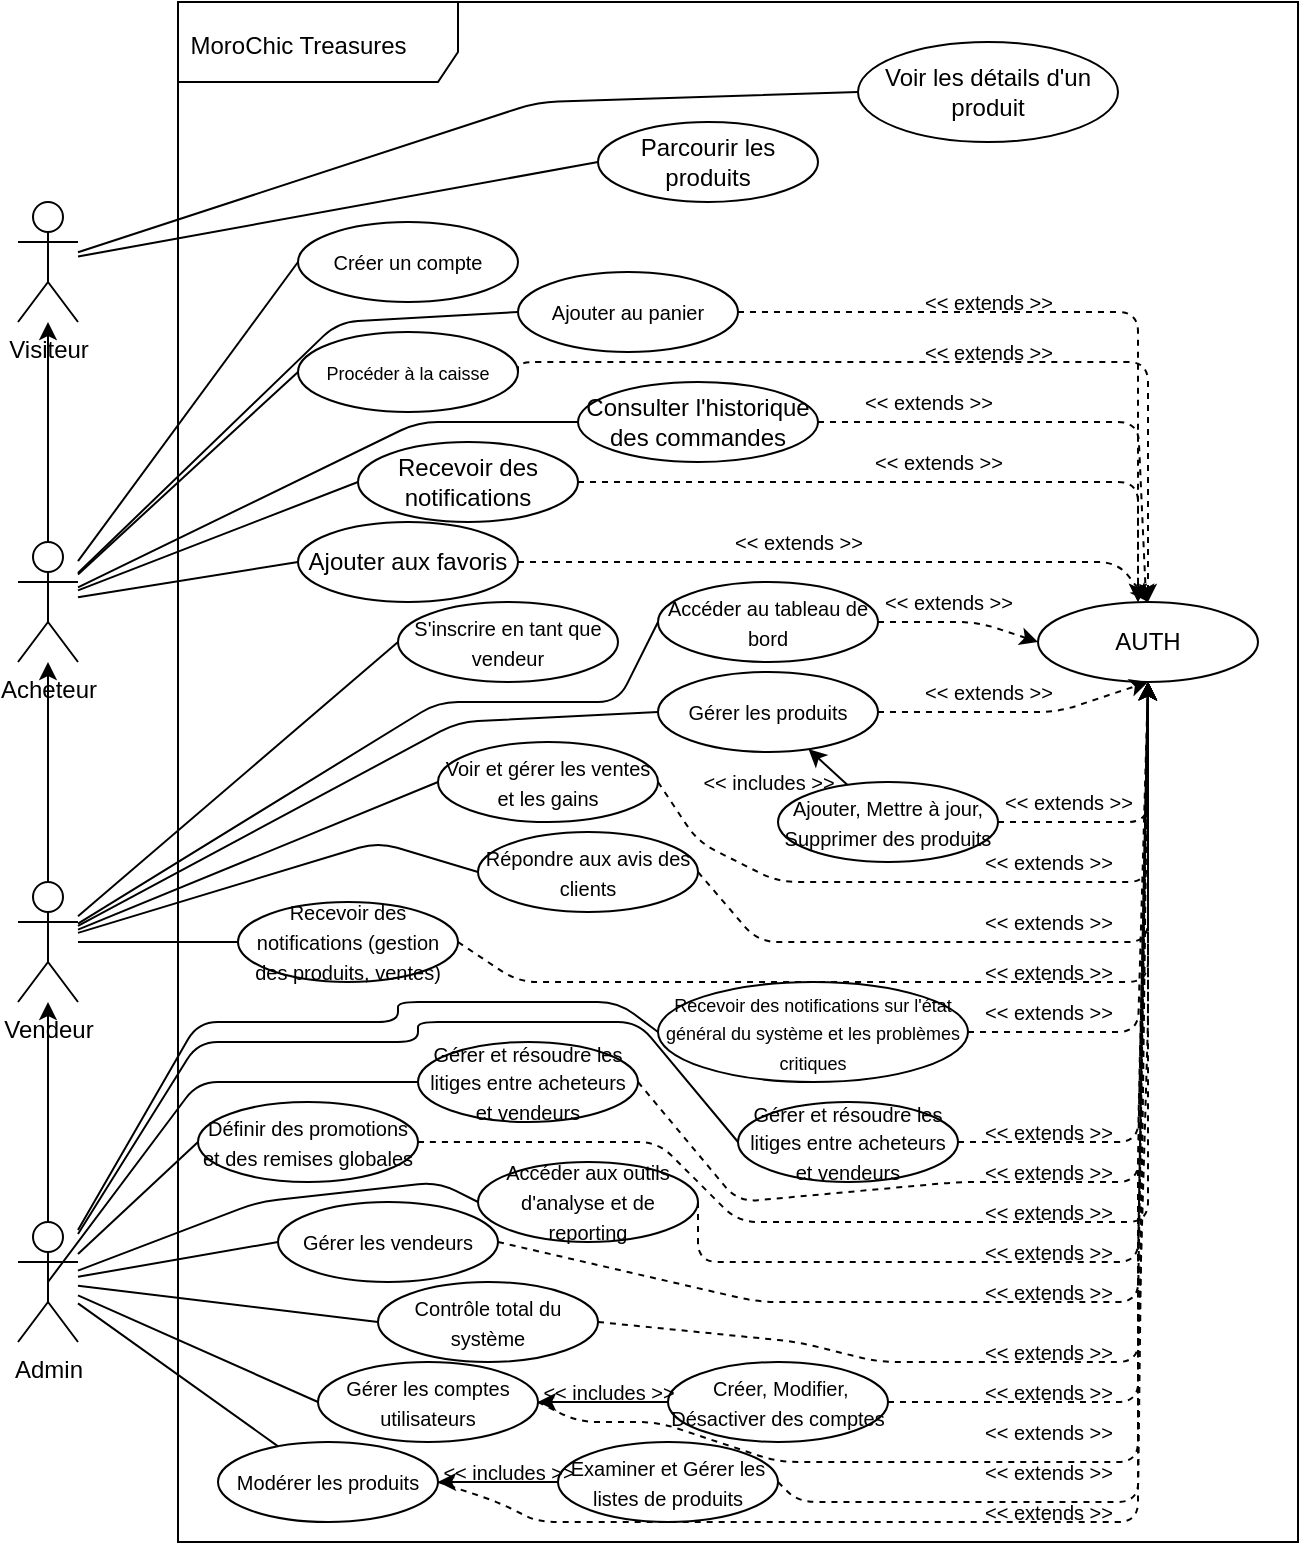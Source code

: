 <mxfile>
    <diagram id="_I8FDzfbOIK4ToeKMYd3" name="Page-1">
        <mxGraphModel dx="498" dy="407" grid="1" gridSize="10" guides="0" tooltips="1" connect="1" arrows="0" fold="1" page="0" pageScale="1" pageWidth="1000" pageHeight="700" math="0" shadow="0">
            <root>
                <mxCell id="0"/>
                <mxCell id="1" parent="0"/>
                <mxCell id="170" value="&lt;span style=&quot;&quot;&gt;MoroChic Treasures&amp;nbsp;&lt;/span&gt;&lt;span style=&quot;font-weight: 700; font-family: Arial, Helvetica, sans-serif; font-size: 1.34em; text-align: start;&quot;&gt;&lt;font color=&quot;#ffffff&quot;&gt;™&lt;/font&gt;&lt;/span&gt;" style="shape=umlFrame;whiteSpace=wrap;html=1;width=140;height=40;movable=0;resizable=0;rotatable=0;deletable=0;editable=0;connectable=0;" vertex="1" parent="1">
                    <mxGeometry x="200" y="30" width="560" height="770" as="geometry"/>
                </mxCell>
                <mxCell id="3" value="Visiteur" style="shape=umlActor;verticalLabelPosition=bottom;verticalAlign=top;html=1;outlineConnect=0;fillColor=none;" parent="1" vertex="1">
                    <mxGeometry x="120" y="130" width="30" height="60" as="geometry"/>
                </mxCell>
                <mxCell id="10" value="" style="edgeStyle=none;html=1;" parent="1" source="4" target="3" edge="1">
                    <mxGeometry relative="1" as="geometry"/>
                </mxCell>
                <mxCell id="4" value="Acheteur" style="shape=umlActor;verticalLabelPosition=bottom;verticalAlign=top;html=1;outlineConnect=0;fillColor=none;" parent="1" vertex="1">
                    <mxGeometry x="120" y="300" width="30" height="60" as="geometry"/>
                </mxCell>
                <mxCell id="8" value="" style="edgeStyle=none;html=1;" parent="1" source="5" target="4" edge="1">
                    <mxGeometry relative="1" as="geometry"/>
                </mxCell>
                <mxCell id="5" value="Vendeur" style="shape=umlActor;verticalLabelPosition=bottom;verticalAlign=top;html=1;outlineConnect=0;fillColor=none;" parent="1" vertex="1">
                    <mxGeometry x="120" y="470" width="30" height="60" as="geometry"/>
                </mxCell>
                <mxCell id="9" value="" style="edgeStyle=none;html=1;" parent="1" source="6" target="5" edge="1">
                    <mxGeometry relative="1" as="geometry"/>
                </mxCell>
                <mxCell id="6" value="Admin" style="shape=umlActor;verticalLabelPosition=bottom;verticalAlign=top;html=1;outlineConnect=0;fillColor=none;" parent="1" vertex="1">
                    <mxGeometry x="120" y="640" width="30" height="60" as="geometry"/>
                </mxCell>
                <mxCell id="15" value="AUTH" style="ellipse;whiteSpace=wrap;html=1;labelBackgroundColor=none;fontColor=#000000;fillColor=default;" parent="1" vertex="1">
                    <mxGeometry x="630" y="330" width="110" height="40" as="geometry"/>
                </mxCell>
                <mxCell id="20" value="Parcourir les produits" style="ellipse;whiteSpace=wrap;html=1;labelBackgroundColor=none;fontColor=#000000;fillColor=default;" parent="1" vertex="1">
                    <mxGeometry x="410" y="90" width="110" height="40" as="geometry"/>
                </mxCell>
                <mxCell id="22" value="" style="endArrow=none;html=1;fontSize=11;fontColor=#FFFFFF;entryX=0;entryY=0.5;entryDx=0;entryDy=0;" parent="1" source="3" target="20" edge="1">
                    <mxGeometry width="50" height="50" relative="1" as="geometry">
                        <mxPoint x="170" y="106.8" as="sourcePoint"/>
                        <mxPoint x="280" y="120" as="targetPoint"/>
                    </mxGeometry>
                </mxCell>
                <mxCell id="26" style="edgeStyle=orthogonalEdgeStyle;html=1;exitX=1;exitY=0.5;exitDx=0;exitDy=0;fontSize=10;fontColor=#FFFFFF;dashed=1;entryX=0.5;entryY=0;entryDx=0;entryDy=0;" parent="1" source="23" target="15" edge="1">
                    <mxGeometry relative="1" as="geometry">
                        <Array as="points">
                            <mxPoint x="685" y="210"/>
                        </Array>
                    </mxGeometry>
                </mxCell>
                <mxCell id="23" value="&lt;span style=&quot;line-height: 107%; font-family: Calibri, sans-serif;&quot; lang=&quot;FR&quot;&gt;&lt;font style=&quot;font-size: 9px;&quot;&gt;Procéder à la caisse&lt;/font&gt;&lt;/span&gt;" style="ellipse;whiteSpace=wrap;html=1;labelBackgroundColor=none;fontColor=#000000;fillColor=default;" parent="1" vertex="1">
                    <mxGeometry x="260" y="195" width="110" height="40" as="geometry"/>
                </mxCell>
                <mxCell id="24" value="" style="endArrow=none;html=1;fontSize=11;fontColor=#FFFFFF;entryX=0;entryY=0.5;entryDx=0;entryDy=0;" parent="1" source="4" target="23" edge="1">
                    <mxGeometry width="50" height="50" relative="1" as="geometry">
                        <mxPoint x="170" y="108.889" as="sourcePoint"/>
                        <mxPoint x="290" y="140" as="targetPoint"/>
                    </mxGeometry>
                </mxCell>
                <mxCell id="28" value="&amp;lt;&amp;lt; extends &amp;gt;&amp;gt;" style="text;html=1;align=center;verticalAlign=middle;resizable=0;points=[];autosize=1;strokeColor=none;fillColor=none;fontSize=10;fontColor=#000000;" parent="1" vertex="1">
                    <mxGeometry x="560" y="190" width="90" height="30" as="geometry"/>
                </mxCell>
                <mxCell id="38" style="edgeStyle=none;html=1;exitX=1;exitY=0.5;exitDx=0;exitDy=0;fontSize=12;dashed=1;" parent="1" source="29" edge="1">
                    <mxGeometry relative="1" as="geometry">
                        <mxPoint x="680" y="330" as="targetPoint"/>
                        <Array as="points">
                            <mxPoint x="680" y="270"/>
                        </Array>
                    </mxGeometry>
                </mxCell>
                <mxCell id="29" value="&lt;font face=&quot;Calibri, sans-serif&quot;&gt;Recevoir des notifications&lt;/font&gt;" style="ellipse;whiteSpace=wrap;html=1;labelBackgroundColor=none;fontColor=#000000;fillColor=default;" parent="1" vertex="1">
                    <mxGeometry x="290" y="250" width="110" height="40" as="geometry"/>
                </mxCell>
                <mxCell id="30" value="" style="endArrow=none;html=1;fontSize=11;fontColor=#FFFFFF;entryX=0;entryY=0.5;entryDx=0;entryDy=0;" parent="1" source="4" target="29" edge="1">
                    <mxGeometry width="50" height="50" relative="1" as="geometry">
                        <mxPoint x="170" y="312.778" as="sourcePoint"/>
                        <mxPoint x="300" y="195" as="targetPoint"/>
                    </mxGeometry>
                </mxCell>
                <mxCell id="31" value="Voir les détails d'un produit" style="ellipse;whiteSpace=wrap;html=1;labelBackgroundColor=none;fontColor=#000000;fillColor=default;" parent="1" vertex="1">
                    <mxGeometry x="540" y="50" width="130" height="50" as="geometry"/>
                </mxCell>
                <mxCell id="39" style="edgeStyle=none;html=1;exitX=1;exitY=0.5;exitDx=0;exitDy=0;entryX=0.5;entryY=0;entryDx=0;entryDy=0;dashed=1;fontSize=12;" parent="1" source="33" target="15" edge="1">
                    <mxGeometry relative="1" as="geometry">
                        <Array as="points">
                            <mxPoint x="670" y="310"/>
                        </Array>
                    </mxGeometry>
                </mxCell>
                <mxCell id="33" value="&lt;span style=&quot;line-height: 107%; font-family: Calibri, sans-serif;&quot; lang=&quot;FR&quot;&gt;&lt;font style=&quot;font-size: 12px;&quot;&gt;Ajouter aux favoris&lt;/font&gt;&lt;/span&gt;" style="ellipse;whiteSpace=wrap;html=1;labelBackgroundColor=none;fontColor=#000000;fillColor=default;" parent="1" vertex="1">
                    <mxGeometry x="260" y="290" width="110" height="40" as="geometry"/>
                </mxCell>
                <mxCell id="34" value="" style="endArrow=none;html=1;fontSize=11;fontColor=#FFFFFF;entryX=0;entryY=0.5;entryDx=0;entryDy=0;" parent="1" source="4" target="33" edge="1">
                    <mxGeometry width="50" height="50" relative="1" as="geometry">
                        <mxPoint x="170" y="273.889" as="sourcePoint"/>
                        <mxPoint x="290" y="265" as="targetPoint"/>
                    </mxGeometry>
                </mxCell>
                <mxCell id="37" style="edgeStyle=none;html=1;exitX=1;exitY=0.5;exitDx=0;exitDy=0;fontSize=12;dashed=1;" parent="1" source="35" target="15" edge="1">
                    <mxGeometry relative="1" as="geometry">
                        <Array as="points">
                            <mxPoint x="680" y="240"/>
                        </Array>
                    </mxGeometry>
                </mxCell>
                <mxCell id="35" value="&lt;font face=&quot;Calibri, sans-serif&quot;&gt;Consulter l'historique des commandes&lt;/font&gt;" style="ellipse;whiteSpace=wrap;html=1;labelBackgroundColor=none;fontColor=#000000;fillColor=default;" parent="1" vertex="1">
                    <mxGeometry x="400" y="220" width="120" height="40" as="geometry"/>
                </mxCell>
                <mxCell id="36" value="" style="endArrow=none;html=1;fontSize=11;fontColor=#FFFFFF;entryX=0;entryY=0.5;entryDx=0;entryDy=0;" parent="1" source="4" target="35" edge="1">
                    <mxGeometry width="50" height="50" relative="1" as="geometry">
                        <mxPoint x="170" y="273.469" as="sourcePoint"/>
                        <mxPoint x="400" y="250" as="targetPoint"/>
                        <Array as="points">
                            <mxPoint x="320" y="240"/>
                        </Array>
                    </mxGeometry>
                </mxCell>
                <mxCell id="40" value="&amp;lt;&amp;lt; extends &amp;gt;&amp;gt;" style="text;html=1;align=center;verticalAlign=middle;resizable=0;points=[];autosize=1;strokeColor=none;fillColor=none;fontSize=10;fontColor=#000000;" parent="1" vertex="1">
                    <mxGeometry x="530" y="215" width="90" height="30" as="geometry"/>
                </mxCell>
                <mxCell id="41" value="&amp;lt;&amp;lt; extends &amp;gt;&amp;gt;" style="text;html=1;align=center;verticalAlign=middle;resizable=0;points=[];autosize=1;strokeColor=none;fillColor=none;fontSize=10;fontColor=#000000;" parent="1" vertex="1">
                    <mxGeometry x="535" y="245" width="90" height="30" as="geometry"/>
                </mxCell>
                <mxCell id="42" value="&amp;lt;&amp;lt; extends &amp;gt;&amp;gt;" style="text;html=1;align=center;verticalAlign=middle;resizable=0;points=[];autosize=1;strokeColor=none;fillColor=none;fontSize=10;fontColor=#000000;" parent="1" vertex="1">
                    <mxGeometry x="465" y="285" width="90" height="30" as="geometry"/>
                </mxCell>
                <mxCell id="48" value="&lt;span style=&quot;font-size: 10px;&quot;&gt;Créer un compte&lt;/span&gt;" style="ellipse;whiteSpace=wrap;html=1;labelBackgroundColor=none;fontColor=#000000;fillColor=default;" parent="1" vertex="1">
                    <mxGeometry x="260" y="140" width="110" height="40" as="geometry"/>
                </mxCell>
                <mxCell id="49" value="" style="endArrow=none;html=1;fontSize=11;fontColor=#FFFFFF;entryX=0;entryY=0.5;entryDx=0;entryDy=0;" parent="1" source="4" target="48" edge="1">
                    <mxGeometry width="50" height="50" relative="1" as="geometry">
                        <mxPoint x="170" y="268.889" as="sourcePoint"/>
                        <mxPoint x="290" y="220" as="targetPoint"/>
                    </mxGeometry>
                </mxCell>
                <mxCell id="57" style="edgeStyle=none;html=1;exitX=1;exitY=0.5;exitDx=0;exitDy=0;dashed=1;fontSize=11;" parent="1" source="55" edge="1">
                    <mxGeometry relative="1" as="geometry">
                        <mxPoint x="680" y="330" as="targetPoint"/>
                        <Array as="points">
                            <mxPoint x="680" y="185"/>
                        </Array>
                    </mxGeometry>
                </mxCell>
                <mxCell id="55" value="&lt;span style=&quot;line-height: 107%; font-family: Calibri, sans-serif;&quot; lang=&quot;FR&quot;&gt;&lt;font style=&quot;font-size: 10px;&quot;&gt;Ajouter au panier&lt;/font&gt;&lt;/span&gt;" style="ellipse;whiteSpace=wrap;html=1;labelBackgroundColor=none;fontColor=#000000;fillColor=default;" parent="1" vertex="1">
                    <mxGeometry x="370" y="165" width="110" height="40" as="geometry"/>
                </mxCell>
                <mxCell id="56" value="" style="endArrow=none;html=1;fontSize=11;fontColor=#FFFFFF;entryX=0;entryY=0.5;entryDx=0;entryDy=0;" parent="1" source="4" target="55" edge="1">
                    <mxGeometry width="50" height="50" relative="1" as="geometry">
                        <mxPoint x="170" y="263.889" as="sourcePoint"/>
                        <mxPoint x="290" y="175" as="targetPoint"/>
                        <Array as="points">
                            <mxPoint x="280" y="190"/>
                        </Array>
                    </mxGeometry>
                </mxCell>
                <mxCell id="58" value="&amp;lt;&amp;lt; extends &amp;gt;&amp;gt;" style="text;html=1;align=center;verticalAlign=middle;resizable=0;points=[];autosize=1;strokeColor=none;fillColor=none;fontSize=10;fontColor=#000000;" parent="1" vertex="1">
                    <mxGeometry x="560" y="165" width="90" height="30" as="geometry"/>
                </mxCell>
                <mxCell id="65" value="&lt;span style=&quot;line-height: 107%; font-family: Calibri, sans-serif;&quot; lang=&quot;FR&quot;&gt;&lt;font style=&quot;font-size: 10px;&quot;&gt;S'inscrire en tant que vendeur&lt;/font&gt;&lt;/span&gt;" style="ellipse;whiteSpace=wrap;html=1;labelBackgroundColor=none;fontColor=#000000;fillColor=default;" parent="1" vertex="1">
                    <mxGeometry x="310" y="330" width="110" height="40" as="geometry"/>
                </mxCell>
                <mxCell id="66" value="" style="endArrow=none;html=1;fontSize=11;fontColor=#FFFFFF;entryX=0;entryY=0.5;entryDx=0;entryDy=0;" parent="1" source="5" target="65" edge="1">
                    <mxGeometry width="50" height="50" relative="1" as="geometry">
                        <mxPoint x="110" y="432.928" as="sourcePoint"/>
                        <mxPoint x="290" y="369.44" as="targetPoint"/>
                        <Array as="points"/>
                    </mxGeometry>
                </mxCell>
                <mxCell id="69" style="edgeStyle=none;html=1;exitX=1;exitY=0.5;exitDx=0;exitDy=0;entryX=0;entryY=0.5;entryDx=0;entryDy=0;dashed=1;fontSize=10;" parent="1" source="67" target="15" edge="1">
                    <mxGeometry relative="1" as="geometry">
                        <Array as="points">
                            <mxPoint x="600" y="340"/>
                        </Array>
                    </mxGeometry>
                </mxCell>
                <mxCell id="67" value="&lt;font face=&quot;Calibri, sans-serif&quot;&gt;&lt;span style=&quot;font-size: 10px;&quot;&gt;Accéder au tableau de bord&lt;/span&gt;&lt;/font&gt;" style="ellipse;whiteSpace=wrap;html=1;labelBackgroundColor=none;fontColor=#000000;fillColor=default;" parent="1" vertex="1">
                    <mxGeometry x="440" y="320" width="110" height="40" as="geometry"/>
                </mxCell>
                <mxCell id="68" value="" style="endArrow=none;html=1;fontSize=11;fontColor=#FFFFFF;entryX=0;entryY=0.5;entryDx=0;entryDy=0;" parent="1" source="5" target="67" edge="1">
                    <mxGeometry width="50" height="50" relative="1" as="geometry">
                        <mxPoint x="150" y="482.72" as="sourcePoint"/>
                        <mxPoint x="280" y="420" as="targetPoint"/>
                        <Array as="points">
                            <mxPoint x="330" y="380"/>
                            <mxPoint x="420" y="380"/>
                        </Array>
                    </mxGeometry>
                </mxCell>
                <mxCell id="72" value="&amp;lt;&amp;lt; extends &amp;gt;&amp;gt;" style="text;html=1;align=center;verticalAlign=middle;resizable=0;points=[];autosize=1;strokeColor=none;fillColor=none;fontSize=10;fontColor=#000000;" parent="1" vertex="1">
                    <mxGeometry x="540" y="315" width="90" height="30" as="geometry"/>
                </mxCell>
                <mxCell id="78" style="edgeStyle=none;html=1;exitX=1;exitY=0.5;exitDx=0;exitDy=0;entryX=0.5;entryY=1;entryDx=0;entryDy=0;dashed=1;fontSize=10;" parent="1" source="76" target="15" edge="1">
                    <mxGeometry relative="1" as="geometry">
                        <Array as="points">
                            <mxPoint x="640" y="385"/>
                        </Array>
                    </mxGeometry>
                </mxCell>
                <mxCell id="76" value="&lt;font face=&quot;Calibri, sans-serif&quot;&gt;&lt;span style=&quot;font-size: 10px;&quot;&gt;Gérer les produits&lt;/span&gt;&lt;/font&gt;" style="ellipse;whiteSpace=wrap;html=1;labelBackgroundColor=none;fontColor=#000000;fillColor=default;" parent="1" vertex="1">
                    <mxGeometry x="440" y="365" width="110" height="40" as="geometry"/>
                </mxCell>
                <mxCell id="77" value="" style="endArrow=none;html=1;fontSize=11;fontColor=#FFFFFF;entryX=0;entryY=0.5;entryDx=0;entryDy=0;" parent="1" source="5" target="76" edge="1">
                    <mxGeometry width="50" height="50" relative="1" as="geometry">
                        <mxPoint x="170" y="445" as="sourcePoint"/>
                        <mxPoint x="380" y="445" as="targetPoint"/>
                        <Array as="points">
                            <mxPoint x="340" y="390"/>
                        </Array>
                    </mxGeometry>
                </mxCell>
                <mxCell id="79" value="&amp;lt;&amp;lt; extends &amp;gt;&amp;gt;" style="text;html=1;align=center;verticalAlign=middle;resizable=0;points=[];autosize=1;strokeColor=none;fillColor=none;fontSize=10;fontColor=#000000;" parent="1" vertex="1">
                    <mxGeometry x="560" y="360" width="90" height="30" as="geometry"/>
                </mxCell>
                <mxCell id="96" style="edgeStyle=none;html=1;exitX=1;exitY=0.5;exitDx=0;exitDy=0;entryX=0.5;entryY=1;entryDx=0;entryDy=0;fontSize=10;dashed=1;" parent="1" source="80" target="15" edge="1">
                    <mxGeometry relative="1" as="geometry">
                        <Array as="points">
                            <mxPoint x="685" y="440"/>
                        </Array>
                    </mxGeometry>
                </mxCell>
                <mxCell id="101" style="edgeStyle=none;html=1;fontSize=10;" parent="1" source="80" target="76" edge="1">
                    <mxGeometry relative="1" as="geometry">
                        <Array as="points"/>
                    </mxGeometry>
                </mxCell>
                <mxCell id="80" value="&lt;font face=&quot;Calibri, sans-serif&quot;&gt;&lt;span style=&quot;font-size: 10px;&quot;&gt;Ajouter, Mettre à jour, Supprimer des produits&lt;/span&gt;&lt;/font&gt;" style="ellipse;whiteSpace=wrap;html=1;labelBackgroundColor=none;fontColor=#000000;fillColor=default;" parent="1" vertex="1">
                    <mxGeometry x="500" y="420" width="110" height="40" as="geometry"/>
                </mxCell>
                <mxCell id="83" value="&amp;lt;&amp;lt; extends &amp;gt;&amp;gt;" style="text;html=1;align=center;verticalAlign=middle;resizable=0;points=[];autosize=1;strokeColor=none;fillColor=none;fontSize=10;fontColor=#000000;" parent="1" vertex="1">
                    <mxGeometry x="600" y="415" width="90" height="30" as="geometry"/>
                </mxCell>
                <mxCell id="127" style="edgeStyle=none;html=1;exitX=1;exitY=0.5;exitDx=0;exitDy=0;entryX=0.5;entryY=1;entryDx=0;entryDy=0;fontSize=10;dashed=1;" parent="1" source="89" target="15" edge="1">
                    <mxGeometry relative="1" as="geometry">
                        <Array as="points">
                            <mxPoint x="510" y="700"/>
                            <mxPoint x="550" y="710"/>
                            <mxPoint x="680" y="710"/>
                            <mxPoint x="685" y="540"/>
                        </Array>
                    </mxGeometry>
                </mxCell>
                <mxCell id="89" value="&lt;span style=&quot;line-height: 107%; font-family: Calibri, sans-serif;&quot; lang=&quot;FR&quot;&gt;&lt;font style=&quot;font-size: 10px;&quot;&gt;Contrôle total du système&lt;/font&gt;&lt;/span&gt;" style="ellipse;whiteSpace=wrap;html=1;labelBackgroundColor=none;fontColor=#000000;fillColor=default;" parent="1" vertex="1">
                    <mxGeometry x="300" y="670" width="110" height="40" as="geometry"/>
                </mxCell>
                <mxCell id="90" value="" style="endArrow=none;html=1;fontSize=11;fontColor=#FFFFFF;entryX=0;entryY=0.5;entryDx=0;entryDy=0;" parent="1" source="6" target="89" edge="1">
                    <mxGeometry width="50" height="50" relative="1" as="geometry">
                        <mxPoint x="160" y="485.003" as="sourcePoint"/>
                        <mxPoint x="480" y="521.67" as="targetPoint"/>
                    </mxGeometry>
                </mxCell>
                <mxCell id="129" style="edgeStyle=none;html=1;exitX=1;exitY=0.5;exitDx=0;exitDy=0;entryX=0.5;entryY=1;entryDx=0;entryDy=0;dashed=1;fontSize=10;" parent="1" source="91" target="15" edge="1">
                    <mxGeometry relative="1" as="geometry">
                        <Array as="points">
                            <mxPoint x="400" y="740"/>
                            <mxPoint x="440" y="740"/>
                            <mxPoint x="500" y="760"/>
                            <mxPoint x="680" y="760"/>
                            <mxPoint x="680" y="610"/>
                        </Array>
                    </mxGeometry>
                </mxCell>
                <mxCell id="91" value="&lt;span style=&quot;line-height: 107%; font-family: Calibri, sans-serif;&quot; lang=&quot;FR&quot;&gt;&lt;font style=&quot;font-size: 10px;&quot;&gt;Gérer les comptes utilisateurs&lt;/font&gt;&lt;/span&gt;" style="ellipse;whiteSpace=wrap;html=1;labelBackgroundColor=none;fontColor=#000000;fillColor=default;" parent="1" vertex="1">
                    <mxGeometry x="270" y="710.0" width="110" height="40" as="geometry"/>
                </mxCell>
                <mxCell id="92" value="" style="endArrow=none;html=1;fontSize=11;fontColor=#FFFFFF;entryX=0;entryY=0.5;entryDx=0;entryDy=0;" parent="1" source="6" target="91" edge="1">
                    <mxGeometry width="50" height="50" relative="1" as="geometry">
                        <mxPoint x="90" y="640.111" as="sourcePoint"/>
                        <mxPoint x="410" y="561.67" as="targetPoint"/>
                    </mxGeometry>
                </mxCell>
                <mxCell id="94" value="" style="endArrow=none;html=1;fontSize=11;fontColor=#FFFFFF;entryX=0;entryY=0.5;entryDx=0;entryDy=0;" parent="1" source="3" target="31" edge="1">
                    <mxGeometry width="50" height="50" relative="1" as="geometry">
                        <mxPoint x="170" y="107.206" as="sourcePoint"/>
                        <mxPoint x="325" y="130" as="targetPoint"/>
                        <Array as="points">
                            <mxPoint x="380" y="80"/>
                        </Array>
                    </mxGeometry>
                </mxCell>
                <mxCell id="99" value="&amp;lt;&amp;lt; includes &amp;gt;&amp;gt;" style="text;html=1;align=center;verticalAlign=middle;resizable=0;points=[];autosize=1;strokeColor=none;fillColor=none;fontSize=10;fontColor=#000000;" parent="1" vertex="1">
                    <mxGeometry x="450" y="405" width="90" height="30" as="geometry"/>
                </mxCell>
                <mxCell id="109" style="edgeStyle=none;html=1;exitX=1;exitY=0.5;exitDx=0;exitDy=0;entryX=0.5;entryY=1;entryDx=0;entryDy=0;fontSize=10;dashed=1;" parent="1" source="102" target="15" edge="1">
                    <mxGeometry relative="1" as="geometry">
                        <Array as="points">
                            <mxPoint x="460" y="450"/>
                            <mxPoint x="500" y="470"/>
                            <mxPoint x="685" y="470"/>
                        </Array>
                    </mxGeometry>
                </mxCell>
                <mxCell id="102" value="&lt;span style=&quot;line-height: 107%; font-family: Calibri, sans-serif;&quot; lang=&quot;FR&quot;&gt;&lt;font style=&quot;font-size: 10px;&quot;&gt;Voir et gérer les ventes et les gains&lt;/font&gt;&lt;/span&gt;" style="ellipse;whiteSpace=wrap;html=1;labelBackgroundColor=none;fontColor=#000000;fillColor=default;" parent="1" vertex="1">
                    <mxGeometry x="330" y="400" width="110" height="40" as="geometry"/>
                </mxCell>
                <mxCell id="103" value="" style="endArrow=none;html=1;fontSize=11;fontColor=#FFFFFF;entryX=0;entryY=0.5;entryDx=0;entryDy=0;" parent="1" source="5" target="102" edge="1">
                    <mxGeometry width="50" height="50" relative="1" as="geometry">
                        <mxPoint x="170" y="432.368" as="sourcePoint"/>
                        <mxPoint x="300" y="379.44" as="targetPoint"/>
                    </mxGeometry>
                </mxCell>
                <mxCell id="111" style="edgeStyle=none;html=1;exitX=1;exitY=0.5;exitDx=0;exitDy=0;entryX=0.5;entryY=1;entryDx=0;entryDy=0;dashed=1;fontSize=10;" parent="1" source="105" target="15" edge="1">
                    <mxGeometry relative="1" as="geometry">
                        <Array as="points">
                            <mxPoint x="490" y="500"/>
                            <mxPoint x="685" y="500"/>
                        </Array>
                    </mxGeometry>
                </mxCell>
                <mxCell id="105" value="&lt;span style=&quot;line-height: 107%; font-family: Calibri, sans-serif;&quot; lang=&quot;FR&quot;&gt;&lt;font style=&quot;font-size: 10px;&quot;&gt;Répondre aux avis des clients&lt;/font&gt;&lt;/span&gt;" style="ellipse;whiteSpace=wrap;html=1;labelBackgroundColor=none;fontColor=#000000;fillColor=default;" parent="1" vertex="1">
                    <mxGeometry x="350" y="445.0" width="110" height="40" as="geometry"/>
                </mxCell>
                <mxCell id="106" value="" style="endArrow=none;html=1;fontSize=11;fontColor=#FFFFFF;entryX=0;entryY=0.5;entryDx=0;entryDy=0;" parent="1" source="5" target="105" edge="1">
                    <mxGeometry width="50" height="50" relative="1" as="geometry">
                        <mxPoint x="270" y="464.999" as="sourcePoint"/>
                        <mxPoint x="410" y="407.02" as="targetPoint"/>
                        <Array as="points">
                            <mxPoint x="300" y="450"/>
                        </Array>
                    </mxGeometry>
                </mxCell>
                <mxCell id="118" style="edgeStyle=none;html=1;exitX=1;exitY=0.5;exitDx=0;exitDy=0;entryX=0.5;entryY=1;entryDx=0;entryDy=0;dashed=1;fontSize=10;" parent="1" source="107" target="15" edge="1">
                    <mxGeometry relative="1" as="geometry">
                        <Array as="points">
                            <mxPoint x="370" y="520"/>
                            <mxPoint x="685" y="520"/>
                        </Array>
                    </mxGeometry>
                </mxCell>
                <mxCell id="107" value="&lt;span style=&quot;line-height: 107%; font-family: Calibri, sans-serif;&quot; lang=&quot;FR&quot;&gt;&lt;font style=&quot;font-size: 10px;&quot;&gt;Recevoir des notifications (gestion des produits, ventes)&lt;/font&gt;&lt;/span&gt;" style="ellipse;whiteSpace=wrap;html=1;labelBackgroundColor=none;fontColor=#000000;fillColor=default;" parent="1" vertex="1">
                    <mxGeometry x="230" y="480.0" width="110" height="40" as="geometry"/>
                </mxCell>
                <mxCell id="110" value="&amp;lt;&amp;lt; extends &amp;gt;&amp;gt;" style="text;html=1;align=center;verticalAlign=middle;resizable=0;points=[];autosize=1;strokeColor=none;fillColor=none;fontSize=10;fontColor=#000000;" parent="1" vertex="1">
                    <mxGeometry x="590" y="445" width="90" height="30" as="geometry"/>
                </mxCell>
                <mxCell id="112" value="&amp;lt;&amp;lt; extends &amp;gt;&amp;gt;" style="text;html=1;align=center;verticalAlign=middle;resizable=0;points=[];autosize=1;strokeColor=none;fillColor=none;fontSize=10;fontColor=#000000;" parent="1" vertex="1">
                    <mxGeometry x="590" y="475" width="90" height="30" as="geometry"/>
                </mxCell>
                <mxCell id="114" value="" style="endArrow=none;html=1;fontSize=11;fontColor=#FFFFFF;entryX=0;entryY=0.5;entryDx=0;entryDy=0;" parent="1" source="5" target="107" edge="1">
                    <mxGeometry width="50" height="50" relative="1" as="geometry">
                        <mxPoint x="170" y="449.543" as="sourcePoint"/>
                        <mxPoint x="370" y="490" as="targetPoint"/>
                        <Array as="points"/>
                    </mxGeometry>
                </mxCell>
                <mxCell id="115" value="&amp;lt;&amp;lt; extends &amp;gt;&amp;gt;" style="text;html=1;align=center;verticalAlign=middle;resizable=0;points=[];autosize=1;strokeColor=none;fillColor=none;fontSize=10;fontColor=#000000;" parent="1" vertex="1">
                    <mxGeometry x="590" y="500" width="90" height="30" as="geometry"/>
                </mxCell>
                <mxCell id="120" style="edgeStyle=none;html=1;fontSize=10;" parent="1" source="117" target="91" edge="1">
                    <mxGeometry relative="1" as="geometry"/>
                </mxCell>
                <mxCell id="131" style="edgeStyle=none;html=1;exitX=1;exitY=0.5;exitDx=0;exitDy=0;entryX=0.5;entryY=1;entryDx=0;entryDy=0;dashed=1;fontSize=10;" parent="1" source="117" target="15" edge="1">
                    <mxGeometry relative="1" as="geometry">
                        <Array as="points">
                            <mxPoint x="680" y="730"/>
                        </Array>
                    </mxGeometry>
                </mxCell>
                <mxCell id="117" value="&lt;span style=&quot;line-height: 107%; font-family: Calibri, sans-serif;&quot; lang=&quot;FR&quot;&gt;&lt;font style=&quot;font-size: 10px;&quot;&gt;&amp;nbsp;Créer, Modifier, Désactiver des comptes&lt;/font&gt;&lt;/span&gt;" style="ellipse;whiteSpace=wrap;html=1;labelBackgroundColor=none;fontColor=#000000;fillColor=default;" parent="1" vertex="1">
                    <mxGeometry x="445" y="710.0" width="110" height="40" as="geometry"/>
                </mxCell>
                <mxCell id="121" value="&amp;lt;&amp;lt; includes &amp;gt;&amp;gt;" style="text;html=1;align=center;verticalAlign=middle;resizable=0;points=[];autosize=1;strokeColor=none;fillColor=none;fontSize=10;fontColor=#000000;" parent="1" vertex="1">
                    <mxGeometry x="370" y="710" width="90" height="30" as="geometry"/>
                </mxCell>
                <mxCell id="133" style="edgeStyle=none;html=1;exitX=1;exitY=0.5;exitDx=0;exitDy=0;entryX=0.5;entryY=1;entryDx=0;entryDy=0;dashed=1;fontSize=10;" parent="1" source="122" target="15" edge="1">
                    <mxGeometry relative="1" as="geometry">
                        <Array as="points">
                            <mxPoint x="360" y="780"/>
                            <mxPoint x="380" y="790"/>
                            <mxPoint x="680" y="790"/>
                            <mxPoint x="680" y="660"/>
                        </Array>
                    </mxGeometry>
                </mxCell>
                <mxCell id="122" value="&lt;span style=&quot;line-height: 107%; font-family: Calibri, sans-serif;&quot; lang=&quot;FR&quot;&gt;&lt;font style=&quot;font-size: 10px;&quot;&gt;Modérer les produits&lt;/font&gt;&lt;/span&gt;" style="ellipse;whiteSpace=wrap;html=1;labelBackgroundColor=none;fontColor=#000000;fillColor=default;" parent="1" vertex="1">
                    <mxGeometry x="220" y="750" width="110" height="40" as="geometry"/>
                </mxCell>
                <mxCell id="123" value="" style="endArrow=none;html=1;fontSize=11;fontColor=#FFFFFF;" parent="1" source="6" target="122" edge="1">
                    <mxGeometry width="50" height="50" relative="1" as="geometry">
                        <mxPoint x="150" y="630" as="sourcePoint"/>
                        <mxPoint x="315" y="601.75" as="targetPoint"/>
                    </mxGeometry>
                </mxCell>
                <mxCell id="126" style="edgeStyle=none;html=1;fontSize=10;" parent="1" source="124" target="122" edge="1">
                    <mxGeometry relative="1" as="geometry"/>
                </mxCell>
                <mxCell id="134" style="edgeStyle=none;html=1;exitX=1;exitY=0.5;exitDx=0;exitDy=0;dashed=1;fontSize=10;entryX=0.5;entryY=1;entryDx=0;entryDy=0;" parent="1" source="124" target="15" edge="1">
                    <mxGeometry relative="1" as="geometry">
                        <Array as="points">
                            <mxPoint x="510" y="780"/>
                            <mxPoint x="680" y="780"/>
                        </Array>
                    </mxGeometry>
                </mxCell>
                <mxCell id="124" value="&lt;span style=&quot;line-height: 107%; font-family: Calibri, sans-serif;&quot; lang=&quot;FR&quot;&gt;&lt;font style=&quot;font-size: 10px;&quot;&gt;Examiner et Gérer les listes de produits&lt;/font&gt;&lt;/span&gt;" style="ellipse;whiteSpace=wrap;html=1;labelBackgroundColor=none;fontColor=#000000;fillColor=default;" parent="1" vertex="1">
                    <mxGeometry x="390" y="750.0" width="110" height="40" as="geometry"/>
                </mxCell>
                <mxCell id="125" value="&amp;lt;&amp;lt; includes &amp;gt;&amp;gt;" style="text;html=1;align=center;verticalAlign=middle;resizable=0;points=[];autosize=1;strokeColor=none;fillColor=none;fontSize=10;fontColor=#000000;" parent="1" vertex="1">
                    <mxGeometry x="320" y="750" width="90" height="30" as="geometry"/>
                </mxCell>
                <mxCell id="128" value="&amp;lt;&amp;lt; extends &amp;gt;&amp;gt;" style="text;html=1;align=center;verticalAlign=middle;resizable=0;points=[];autosize=1;strokeColor=none;fillColor=none;fontSize=10;fontColor=#000000;" parent="1" vertex="1">
                    <mxGeometry x="590" y="690" width="90" height="30" as="geometry"/>
                </mxCell>
                <mxCell id="130" value="&amp;lt;&amp;lt; extends &amp;gt;&amp;gt;" style="text;html=1;align=center;verticalAlign=middle;resizable=0;points=[];autosize=1;strokeColor=none;fillColor=none;fontSize=10;fontColor=#000000;" parent="1" vertex="1">
                    <mxGeometry x="590" y="730" width="90" height="30" as="geometry"/>
                </mxCell>
                <mxCell id="132" value="&amp;lt;&amp;lt; extends &amp;gt;&amp;gt;" style="text;html=1;align=center;verticalAlign=middle;resizable=0;points=[];autosize=1;strokeColor=none;fillColor=none;fontSize=10;fontColor=#000000;" parent="1" vertex="1">
                    <mxGeometry x="590" y="710" width="90" height="30" as="geometry"/>
                </mxCell>
                <mxCell id="135" value="&amp;lt;&amp;lt; extends &amp;gt;&amp;gt;" style="text;html=1;align=center;verticalAlign=middle;resizable=0;points=[];autosize=1;strokeColor=none;fillColor=none;fontSize=10;fontColor=#000000;" parent="1" vertex="1">
                    <mxGeometry x="590" y="750" width="90" height="30" as="geometry"/>
                </mxCell>
                <mxCell id="136" value="&amp;lt;&amp;lt; extends &amp;gt;&amp;gt;" style="text;html=1;align=center;verticalAlign=middle;resizable=0;points=[];autosize=1;strokeColor=none;fillColor=none;fontSize=10;fontColor=#000000;" parent="1" vertex="1">
                    <mxGeometry x="590" y="770" width="90" height="30" as="geometry"/>
                </mxCell>
                <mxCell id="151" style="edgeStyle=none;html=1;exitX=1;exitY=0.5;exitDx=0;exitDy=0;entryX=0.5;entryY=1;entryDx=0;entryDy=0;dashed=1;fontSize=10;" parent="1" source="145" target="15" edge="1">
                    <mxGeometry relative="1" as="geometry">
                        <Array as="points">
                            <mxPoint x="490" y="680"/>
                            <mxPoint x="680" y="680"/>
                        </Array>
                    </mxGeometry>
                </mxCell>
                <mxCell id="145" value="&lt;span style=&quot;line-height: 107%; font-family: Calibri, sans-serif;&quot; lang=&quot;FR&quot;&gt;&lt;font style=&quot;font-size: 10px;&quot;&gt;Gérer les vendeurs&lt;/font&gt;&lt;/span&gt;" style="ellipse;whiteSpace=wrap;html=1;labelBackgroundColor=none;fontColor=#000000;fillColor=default;" parent="1" vertex="1">
                    <mxGeometry x="250" y="630" width="110" height="40" as="geometry"/>
                </mxCell>
                <mxCell id="146" value="" style="endArrow=none;html=1;fontSize=11;fontColor=#FFFFFF;entryX=0;entryY=0.5;entryDx=0;entryDy=0;" parent="1" source="6" target="145" edge="1">
                    <mxGeometry width="50" height="50" relative="1" as="geometry">
                        <mxPoint x="160" y="570.0" as="sourcePoint"/>
                        <mxPoint x="480" y="480.45" as="targetPoint"/>
                    </mxGeometry>
                </mxCell>
                <mxCell id="153" style="edgeStyle=none;html=1;exitX=1;exitY=0.5;exitDx=0;exitDy=0;entryX=0.5;entryY=1;entryDx=0;entryDy=0;dashed=1;fontSize=10;" parent="1" source="147" target="15" edge="1">
                    <mxGeometry relative="1" as="geometry">
                        <Array as="points">
                            <mxPoint x="460" y="660"/>
                            <mxPoint x="680" y="660"/>
                        </Array>
                    </mxGeometry>
                </mxCell>
                <mxCell id="147" value="&lt;span style=&quot;line-height: 107%; font-family: Calibri, sans-serif;&quot; lang=&quot;FR&quot;&gt;&lt;font style=&quot;font-size: 10px;&quot;&gt;Accéder aux outils d'analyse et de reporting&lt;/font&gt;&lt;/span&gt;" style="ellipse;whiteSpace=wrap;html=1;labelBackgroundColor=none;fontColor=#000000;fillColor=default;" parent="1" vertex="1">
                    <mxGeometry x="350" y="610" width="110" height="40" as="geometry"/>
                </mxCell>
                <mxCell id="148" value="" style="endArrow=none;html=1;fontSize=11;fontColor=#FFFFFF;entryX=0;entryY=0.5;entryDx=0;entryDy=0;" parent="1" source="6" target="147" edge="1">
                    <mxGeometry width="50" height="50" relative="1" as="geometry">
                        <mxPoint x="160" y="619.74" as="sourcePoint"/>
                        <mxPoint x="490" y="431.67" as="targetPoint"/>
                        <Array as="points">
                            <mxPoint x="240" y="630"/>
                            <mxPoint x="330" y="620"/>
                        </Array>
                    </mxGeometry>
                </mxCell>
                <mxCell id="155" style="edgeStyle=none;html=1;exitX=1;exitY=0.5;exitDx=0;exitDy=0;entryX=0.5;entryY=1;entryDx=0;entryDy=0;dashed=1;fontSize=10;" parent="1" source="149" target="15" edge="1">
                    <mxGeometry relative="1" as="geometry">
                        <Array as="points">
                            <mxPoint x="330" y="600"/>
                            <mxPoint x="440" y="600"/>
                            <mxPoint x="480" y="640"/>
                            <mxPoint x="685" y="640"/>
                        </Array>
                    </mxGeometry>
                </mxCell>
                <mxCell id="149" value="&lt;font style=&quot;font-size: 10px;&quot;&gt;Définir des promotions et des remises globales&lt;/font&gt;" style="ellipse;whiteSpace=wrap;html=1;labelBackgroundColor=none;fontColor=#000000;fillColor=default;" parent="1" vertex="1">
                    <mxGeometry x="210" y="580" width="110" height="40" as="geometry"/>
                </mxCell>
                <mxCell id="150" value="" style="endArrow=none;html=1;fontSize=11;fontColor=#FFFFFF;entryX=0;entryY=0.5;entryDx=0;entryDy=0;" parent="1" source="6" target="149" edge="1">
                    <mxGeometry width="50" height="50" relative="1" as="geometry">
                        <mxPoint x="130" y="658.889" as="sourcePoint"/>
                        <mxPoint x="380" y="401.67" as="targetPoint"/>
                    </mxGeometry>
                </mxCell>
                <mxCell id="152" value="&amp;lt;&amp;lt; extends &amp;gt;&amp;gt;" style="text;html=1;align=center;verticalAlign=middle;resizable=0;points=[];autosize=1;strokeColor=none;fillColor=none;fontSize=10;fontColor=#000000;" parent="1" vertex="1">
                    <mxGeometry x="590" y="660" width="90" height="30" as="geometry"/>
                </mxCell>
                <mxCell id="154" value="&amp;lt;&amp;lt; extends &amp;gt;&amp;gt;" style="text;html=1;align=center;verticalAlign=middle;resizable=0;points=[];autosize=1;strokeColor=none;fillColor=none;fontSize=10;fontColor=#000000;" parent="1" vertex="1">
                    <mxGeometry x="590" y="640" width="90" height="30" as="geometry"/>
                </mxCell>
                <mxCell id="156" value="&amp;lt;&amp;lt; extends &amp;gt;&amp;gt;" style="text;html=1;align=center;verticalAlign=middle;resizable=0;points=[];autosize=1;strokeColor=none;fillColor=none;fontSize=10;fontColor=#000000;" parent="1" vertex="1">
                    <mxGeometry x="590" y="620" width="90" height="30" as="geometry"/>
                </mxCell>
                <mxCell id="159" style="edgeStyle=none;html=1;exitX=1;exitY=0.5;exitDx=0;exitDy=0;entryX=0.5;entryY=1;entryDx=0;entryDy=0;dashed=1;fontSize=10;" parent="1" source="157" target="15" edge="1">
                    <mxGeometry relative="1" as="geometry">
                        <Array as="points">
                            <mxPoint x="480" y="630"/>
                            <mxPoint x="590" y="620"/>
                            <mxPoint x="630" y="620"/>
                            <mxPoint x="680" y="620"/>
                        </Array>
                    </mxGeometry>
                </mxCell>
                <mxCell id="157" value="&lt;font style=&quot;font-size: 10px;&quot;&gt;Gérer et résoudre les litiges entre acheteurs et vendeurs&lt;/font&gt;" style="ellipse;whiteSpace=wrap;html=1;labelBackgroundColor=none;fontColor=#000000;fillColor=default;" parent="1" vertex="1">
                    <mxGeometry x="320" y="550" width="110" height="40" as="geometry"/>
                </mxCell>
                <mxCell id="158" value="" style="endArrow=none;html=1;fontSize=11;fontColor=#FFFFFF;entryX=0;entryY=0.5;entryDx=0;entryDy=0;exitX=0.5;exitY=0.5;exitDx=0;exitDy=0;exitPerimeter=0;" parent="1" source="6" target="157" edge="1">
                    <mxGeometry width="50" height="50" relative="1" as="geometry">
                        <mxPoint x="220" y="628.889" as="sourcePoint"/>
                        <mxPoint x="470" y="371.67" as="targetPoint"/>
                        <Array as="points">
                            <mxPoint x="210" y="570"/>
                        </Array>
                    </mxGeometry>
                </mxCell>
                <mxCell id="160" value="&amp;lt;&amp;lt; extends &amp;gt;&amp;gt;" style="text;html=1;align=center;verticalAlign=middle;resizable=0;points=[];autosize=1;strokeColor=none;fillColor=none;fontSize=10;fontColor=#000000;" parent="1" vertex="1">
                    <mxGeometry x="590" y="600" width="90" height="30" as="geometry"/>
                </mxCell>
                <mxCell id="164" style="edgeStyle=none;html=1;exitX=1;exitY=0.5;exitDx=0;exitDy=0;dashed=1;fontSize=10;entryX=0.5;entryY=1;entryDx=0;entryDy=0;" parent="1" source="162" target="15" edge="1">
                    <mxGeometry relative="1" as="geometry">
                        <mxPoint x="680" y="370" as="targetPoint"/>
                        <Array as="points">
                            <mxPoint x="680" y="600"/>
                        </Array>
                    </mxGeometry>
                </mxCell>
                <mxCell id="162" value="&lt;font style=&quot;font-size: 10px;&quot;&gt;Gérer et résoudre les litiges entre acheteurs et vendeurs&lt;/font&gt;" style="ellipse;whiteSpace=wrap;html=1;labelBackgroundColor=none;fontColor=#000000;fillColor=default;" parent="1" vertex="1">
                    <mxGeometry x="480" y="580" width="110" height="40" as="geometry"/>
                </mxCell>
                <mxCell id="163" value="" style="endArrow=none;html=1;fontSize=11;fontColor=#FFFFFF;entryX=0;entryY=0.5;entryDx=0;entryDy=0;" parent="1" source="6" target="162" edge="1">
                    <mxGeometry width="50" height="50" relative="1" as="geometry">
                        <mxPoint x="300" y="680" as="sourcePoint"/>
                        <mxPoint x="635" y="381.67" as="targetPoint"/>
                        <Array as="points">
                            <mxPoint x="210" y="550"/>
                            <mxPoint x="320" y="550"/>
                            <mxPoint x="320" y="540"/>
                            <mxPoint x="430" y="540"/>
                        </Array>
                    </mxGeometry>
                </mxCell>
                <mxCell id="165" value="&amp;lt;&amp;lt; extends &amp;gt;&amp;gt;" style="text;html=1;align=center;verticalAlign=middle;resizable=0;points=[];autosize=1;strokeColor=none;fillColor=none;fontSize=10;fontColor=#000000;" parent="1" vertex="1">
                    <mxGeometry x="590" y="580" width="90" height="30" as="geometry"/>
                </mxCell>
                <mxCell id="168" style="edgeStyle=none;html=1;exitX=1;exitY=0.5;exitDx=0;exitDy=0;entryX=0.5;entryY=1;entryDx=0;entryDy=0;dashed=1;" edge="1" parent="1" source="166" target="15">
                    <mxGeometry relative="1" as="geometry">
                        <Array as="points">
                            <mxPoint x="680" y="545"/>
                        </Array>
                    </mxGeometry>
                </mxCell>
                <mxCell id="166" value="&lt;font style=&quot;font-size: 9px;&quot;&gt;Recevoir des notifications sur l'état général du système et les problèmes critiques&lt;/font&gt;" style="ellipse;whiteSpace=wrap;html=1;labelBackgroundColor=none;fontColor=#000000;fillColor=default;" vertex="1" parent="1">
                    <mxGeometry x="440" y="520" width="155" height="50" as="geometry"/>
                </mxCell>
                <mxCell id="167" value="" style="endArrow=none;html=1;fontSize=11;fontColor=#FFFFFF;" edge="1" parent="1" source="6">
                    <mxGeometry width="50" height="50" relative="1" as="geometry">
                        <mxPoint x="290" y="650" as="sourcePoint"/>
                        <mxPoint x="440" y="545" as="targetPoint"/>
                        <Array as="points">
                            <mxPoint x="210" y="540"/>
                            <mxPoint x="310" y="540"/>
                            <mxPoint x="310" y="530"/>
                            <mxPoint x="420" y="530"/>
                        </Array>
                    </mxGeometry>
                </mxCell>
                <mxCell id="169" value="&amp;lt;&amp;lt; extends &amp;gt;&amp;gt;" style="text;html=1;align=center;verticalAlign=middle;resizable=0;points=[];autosize=1;strokeColor=none;fillColor=none;fontSize=10;fontColor=#000000;" vertex="1" parent="1">
                    <mxGeometry x="590" y="520" width="90" height="30" as="geometry"/>
                </mxCell>
            </root>
        </mxGraphModel>
    </diagram>
</mxfile>